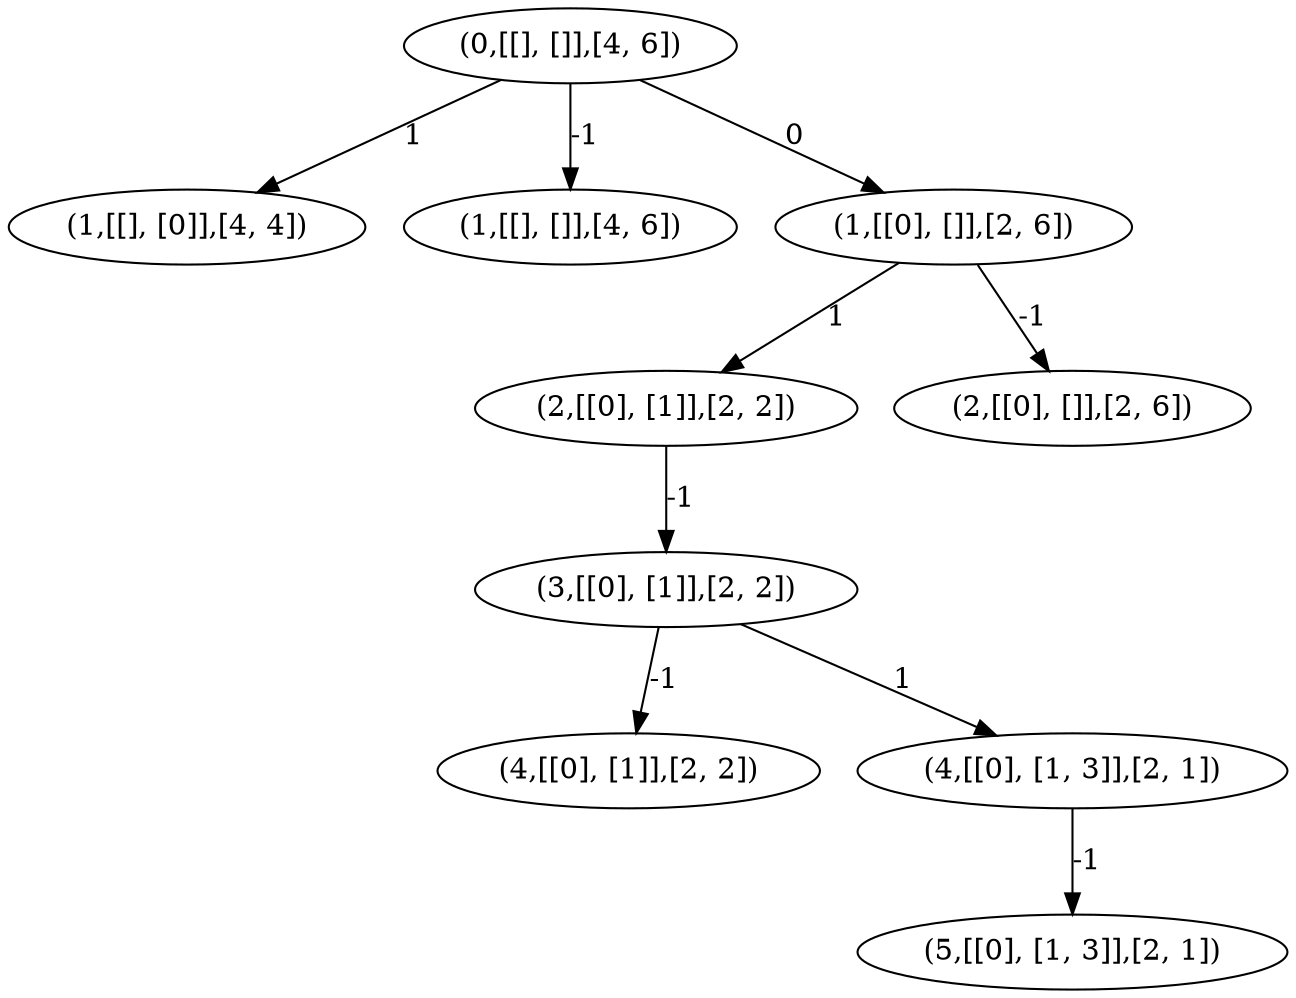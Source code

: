 strict digraph G {
  1 [ label="(5,[[0], [1, 3]],[2, 1])" ];
  2 [ label="(1,[[], [0]],[4, 4])" ];
  3 [ label="(2,[[0], [1]],[2, 2])" ];
  4 [ label="(0,[[], []],[4, 6])" ];
  5 [ label="(3,[[0], [1]],[2, 2])" ];
  6 [ label="(1,[[], []],[4, 6])" ];
  7 [ label="(4,[[0], [1]],[2, 2])" ];
  8 [ label="(1,[[0], []],[2, 6])" ];
  9 [ label="(2,[[0], []],[2, 6])" ];
  10 [ label="(4,[[0], [1, 3]],[2, 1])" ];
  10 -> 1 [ label="-1" ];
  4 -> 2 [ label="1" ];
  8 -> 3 [ label="1" ];
  3 -> 5 [ label="-1" ];
  4 -> 6 [ label="-1" ];
  5 -> 7 [ label="-1" ];
  4 -> 8 [ label="0" ];
  8 -> 9 [ label="-1" ];
  5 -> 10 [ label="1" ];
}
